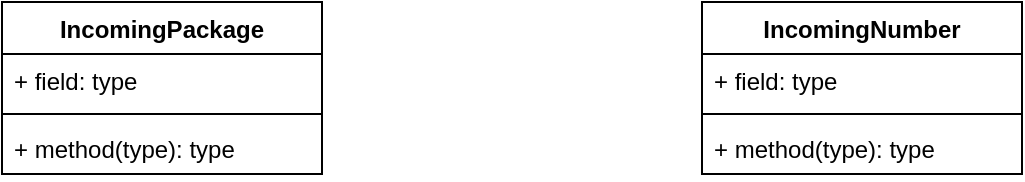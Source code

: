 <mxfile version="20.6.0" type="github">
  <diagram id="nZj_dn9f0T9-f6_Vq_Uv" name="Страница 1">
    <mxGraphModel dx="1473" dy="801" grid="1" gridSize="10" guides="1" tooltips="1" connect="1" arrows="1" fold="1" page="1" pageScale="1" pageWidth="827" pageHeight="1169" math="0" shadow="0">
      <root>
        <mxCell id="0" />
        <mxCell id="1" parent="0" />
        <mxCell id="6XDx1RVRkn_u9uWGyLvl-1" value="IncomingPackage" style="swimlane;fontStyle=1;align=center;verticalAlign=top;childLayout=stackLayout;horizontal=1;startSize=26;horizontalStack=0;resizeParent=1;resizeParentMax=0;resizeLast=0;collapsible=1;marginBottom=0;" vertex="1" parent="1">
          <mxGeometry x="90" y="290" width="160" height="86" as="geometry" />
        </mxCell>
        <mxCell id="6XDx1RVRkn_u9uWGyLvl-2" value="+ field: type" style="text;strokeColor=none;fillColor=none;align=left;verticalAlign=top;spacingLeft=4;spacingRight=4;overflow=hidden;rotatable=0;points=[[0,0.5],[1,0.5]];portConstraint=eastwest;" vertex="1" parent="6XDx1RVRkn_u9uWGyLvl-1">
          <mxGeometry y="26" width="160" height="26" as="geometry" />
        </mxCell>
        <mxCell id="6XDx1RVRkn_u9uWGyLvl-3" value="" style="line;strokeWidth=1;fillColor=none;align=left;verticalAlign=middle;spacingTop=-1;spacingLeft=3;spacingRight=3;rotatable=0;labelPosition=right;points=[];portConstraint=eastwest;strokeColor=inherit;" vertex="1" parent="6XDx1RVRkn_u9uWGyLvl-1">
          <mxGeometry y="52" width="160" height="8" as="geometry" />
        </mxCell>
        <mxCell id="6XDx1RVRkn_u9uWGyLvl-4" value="+ method(type): type" style="text;strokeColor=none;fillColor=none;align=left;verticalAlign=top;spacingLeft=4;spacingRight=4;overflow=hidden;rotatable=0;points=[[0,0.5],[1,0.5]];portConstraint=eastwest;" vertex="1" parent="6XDx1RVRkn_u9uWGyLvl-1">
          <mxGeometry y="60" width="160" height="26" as="geometry" />
        </mxCell>
        <mxCell id="6XDx1RVRkn_u9uWGyLvl-5" value="IncomingNumber" style="swimlane;fontStyle=1;align=center;verticalAlign=top;childLayout=stackLayout;horizontal=1;startSize=26;horizontalStack=0;resizeParent=1;resizeParentMax=0;resizeLast=0;collapsible=1;marginBottom=0;" vertex="1" parent="1">
          <mxGeometry x="440" y="290" width="160" height="86" as="geometry" />
        </mxCell>
        <mxCell id="6XDx1RVRkn_u9uWGyLvl-6" value="+ field: type" style="text;strokeColor=none;fillColor=none;align=left;verticalAlign=top;spacingLeft=4;spacingRight=4;overflow=hidden;rotatable=0;points=[[0,0.5],[1,0.5]];portConstraint=eastwest;" vertex="1" parent="6XDx1RVRkn_u9uWGyLvl-5">
          <mxGeometry y="26" width="160" height="26" as="geometry" />
        </mxCell>
        <mxCell id="6XDx1RVRkn_u9uWGyLvl-7" value="" style="line;strokeWidth=1;fillColor=none;align=left;verticalAlign=middle;spacingTop=-1;spacingLeft=3;spacingRight=3;rotatable=0;labelPosition=right;points=[];portConstraint=eastwest;strokeColor=inherit;" vertex="1" parent="6XDx1RVRkn_u9uWGyLvl-5">
          <mxGeometry y="52" width="160" height="8" as="geometry" />
        </mxCell>
        <mxCell id="6XDx1RVRkn_u9uWGyLvl-8" value="+ method(type): type" style="text;strokeColor=none;fillColor=none;align=left;verticalAlign=top;spacingLeft=4;spacingRight=4;overflow=hidden;rotatable=0;points=[[0,0.5],[1,0.5]];portConstraint=eastwest;" vertex="1" parent="6XDx1RVRkn_u9uWGyLvl-5">
          <mxGeometry y="60" width="160" height="26" as="geometry" />
        </mxCell>
      </root>
    </mxGraphModel>
  </diagram>
</mxfile>
